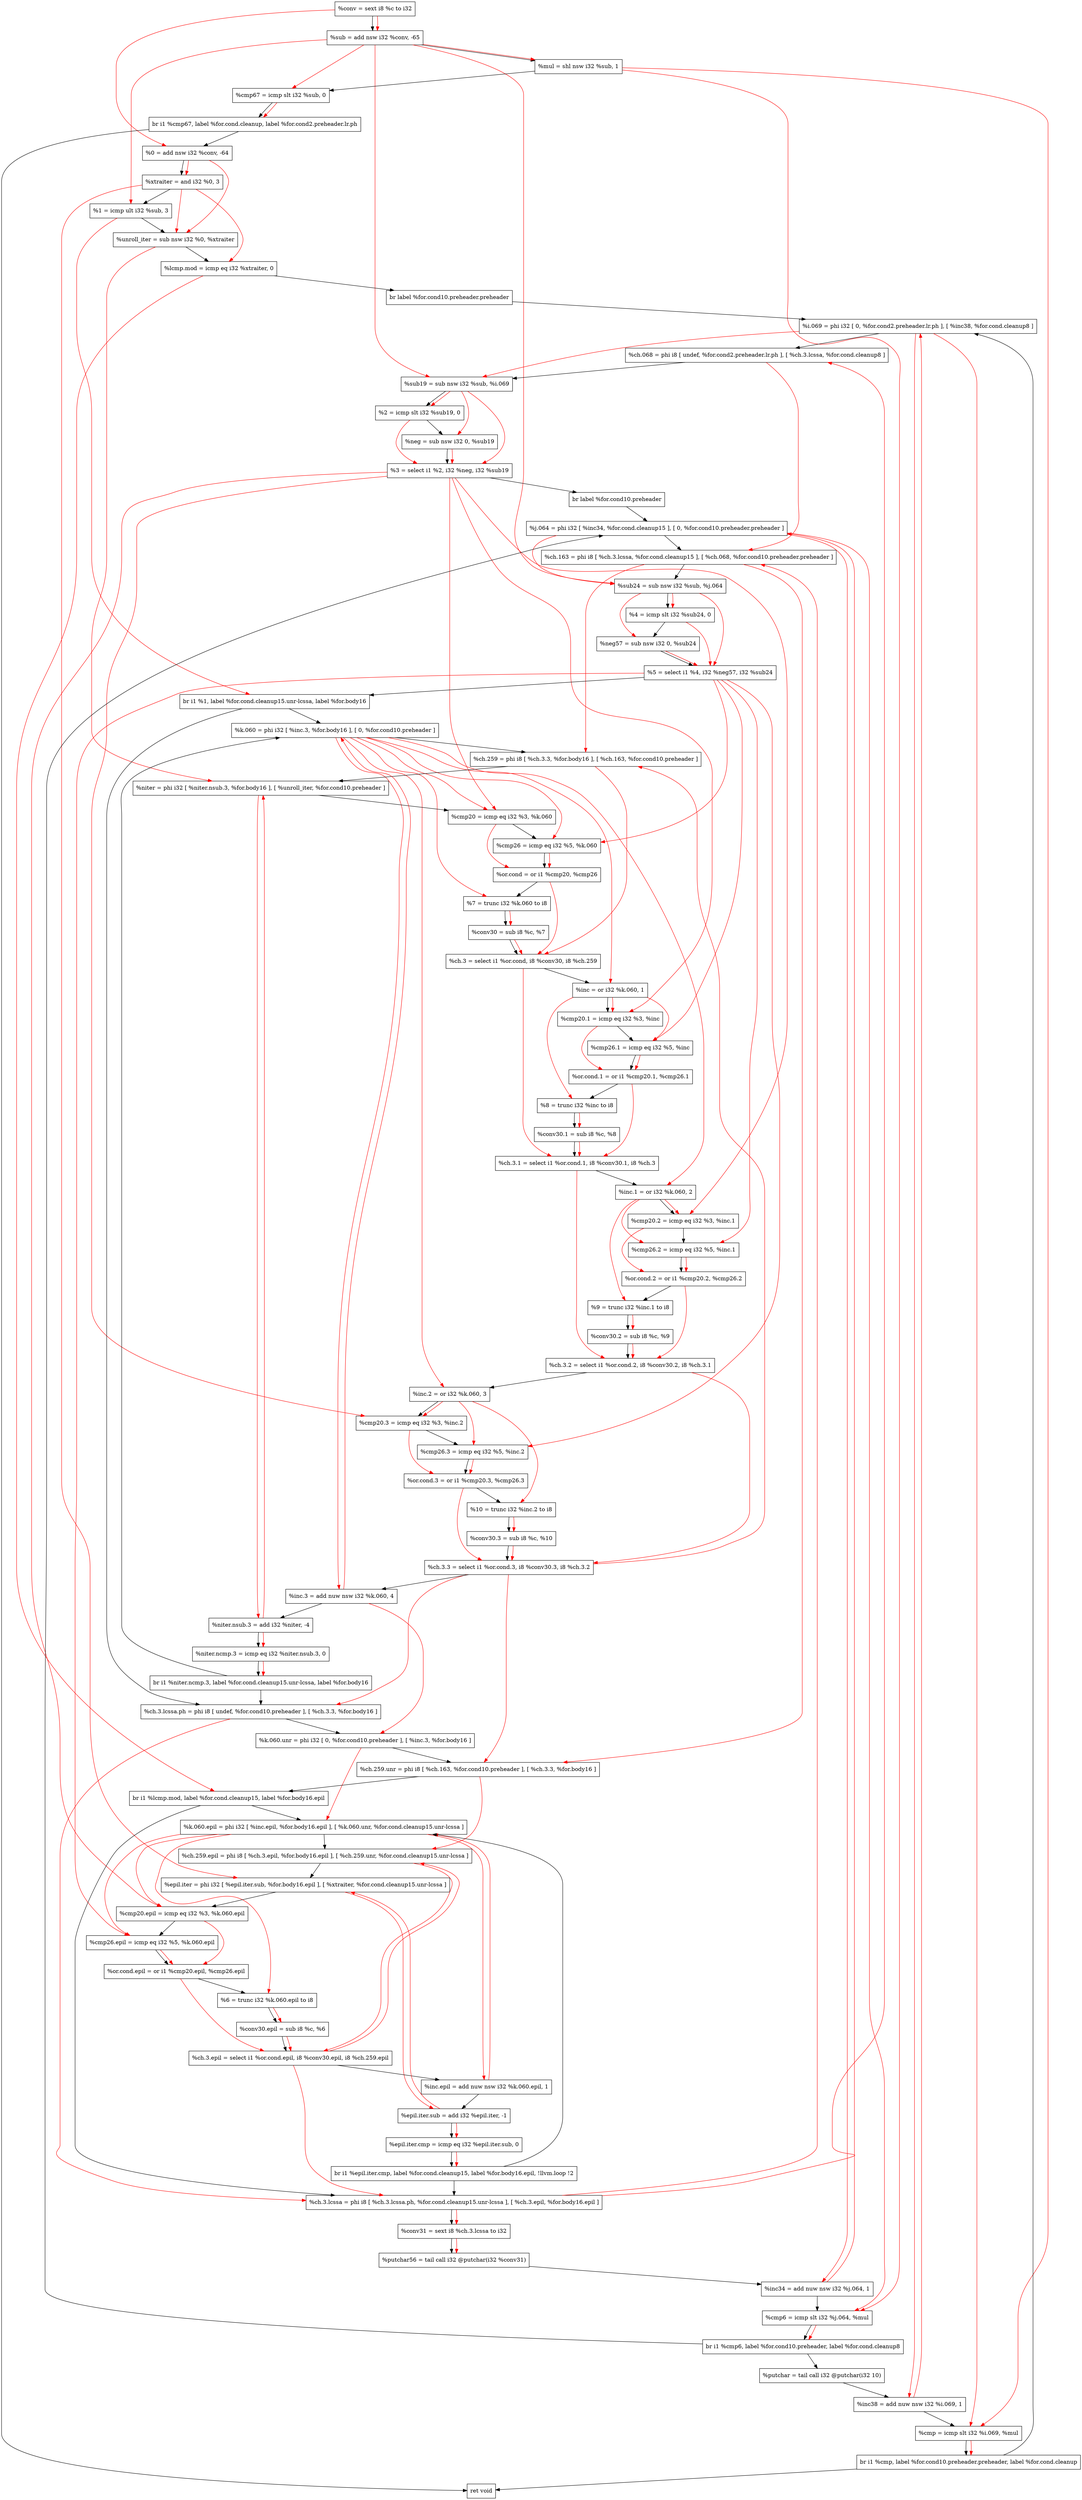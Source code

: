 digraph "CDFG for'func' function" {
	Node0x559401bb83c8[shape=record, label="  %conv = sext i8 %c to i32"];
	Node0x559401bb8a80[shape=record, label="  %sub = add nsw i32 %conv, -65"];
	Node0x559401bb8b40[shape=record, label="  %mul = shl nsw i32 %sub, 1"];
	Node0x559401bb8c00[shape=record, label="  %cmp67 = icmp slt i32 %sub, 0"];
	Node0x559401b41c98[shape=record, label="  br i1 %cmp67, label %for.cond.cleanup, label %for.cond2.preheader.lr.ph"];
	Node0x559401bb8f10[shape=record, label="  %0 = add nsw i32 %conv, -64"];
	Node0x559401bb8fa0[shape=record, label="  %xtraiter = and i32 %0, 3"];
	Node0x559401bb9040[shape=record, label="  %1 = icmp ult i32 %sub, 3"];
	Node0x559401bb90d0[shape=record, label="  %unroll_iter = sub nsw i32 %0, %xtraiter"];
	Node0x559401bb9170[shape=record, label="  %lcmp.mod = icmp eq i32 %xtraiter, 0"];
	Node0x559401bb92e8[shape=record, label="  br label %for.cond10.preheader.preheader"];
	Node0x559401bb95d8[shape=record, label="  %i.069 = phi i32 [ 0, %for.cond2.preheader.lr.ph ], [ %inc38, %for.cond.cleanup8 ]"];
	Node0x559401bb9bb8[shape=record, label="  %ch.068 = phi i8 [ undef, %for.cond2.preheader.lr.ph ], [ %ch.3.lcssa, %for.cond.cleanup8 ]"];
	Node0x559401bb9ca0[shape=record, label="  %sub19 = sub nsw i32 %sub, %i.069"];
	Node0x559401bb9d30[shape=record, label="  %2 = icmp slt i32 %sub19, 0"];
	Node0x559401bb9da0[shape=record, label="  %neg = sub nsw i32 0, %sub19"];
	Node0x559401b41db8[shape=record, label="  %3 = select i1 %2, i32 %neg, i32 %sub19"];
	Node0x559401bb9ef8[shape=record, label="  br label %for.cond10.preheader"];
	Node0x559401bb9f40[shape=record, label="  ret void"];
	Node0x559401bba068[shape=record, label="  %j.064 = phi i32 [ %inc34, %for.cond.cleanup15 ], [ 0, %for.cond10.preheader.preheader ]"];
	Node0x559401bba128[shape=record, label="  %ch.163 = phi i8 [ %ch.3.lcssa, %for.cond.cleanup15 ], [ %ch.068, %for.cond10.preheader.preheader ]"];
	Node0x559401bba210[shape=record, label="  %sub24 = sub nsw i32 %sub, %j.064"];
	Node0x559401bba2a0[shape=record, label="  %4 = icmp slt i32 %sub24, 0"];
	Node0x559401bba360[shape=record, label="  %neg57 = sub nsw i32 0, %sub24"];
	Node0x559401b4d228[shape=record, label="  %5 = select i1 %4, i32 %neg57, i32 %sub24"];
	Node0x559401b4d348[shape=record, label="  br i1 %1, label %for.cond.cleanup15.unr-lcssa, label %for.body16"];
	Node0x559401bba8e0[shape=record, label="  %putchar = tail call i32 @putchar(i32 10)"];
	Node0x559401bba9d0[shape=record, label="  %inc38 = add nuw nsw i32 %i.069, 1"];
	Node0x559401bbaa40[shape=record, label="  %cmp = icmp slt i32 %i.069, %mul"];
	Node0x559401b4d588[shape=record, label="  br i1 %cmp, label %for.cond10.preheader.preheader, label %for.cond.cleanup"];
	Node0x559401bbaaf8[shape=record, label="  %ch.3.lcssa.ph = phi i8 [ undef, %for.cond10.preheader ], [ %ch.3.3, %for.body16 ]"];
	Node0x559401bbabe8[shape=record, label="  %k.060.unr = phi i32 [ 0, %for.cond10.preheader ], [ %inc.3, %for.body16 ]"];
	Node0x559401bbace8[shape=record, label="  %ch.259.unr = phi i8 [ %ch.163, %for.cond10.preheader ], [ %ch.3.3, %for.body16 ]"];
	Node0x559401bbaea8[shape=record, label="  br i1 %lcmp.mod, label %for.cond.cleanup15, label %for.body16.epil"];
	Node0x559401bbaf58[shape=record, label="  %k.060.epil = phi i32 [ %inc.epil, %for.body16.epil ], [ %k.060.unr, %for.cond.cleanup15.unr-lcssa ]"];
	Node0x559401bbb0e8[shape=record, label="  %ch.259.epil = phi i8 [ %ch.3.epil, %for.body16.epil ], [ %ch.259.unr, %for.cond.cleanup15.unr-lcssa ]"];
	Node0x559401bbb278[shape=record, label="  %epil.iter = phi i32 [ %epil.iter.sub, %for.body16.epil ], [ %xtraiter, %for.cond.cleanup15.unr-lcssa ]"];
	Node0x559401bbb340[shape=record, label="  %cmp20.epil = icmp eq i32 %3, %k.060.epil"];
	Node0x559401bbb3b0[shape=record, label="  %cmp26.epil = icmp eq i32 %5, %k.060.epil"];
	Node0x559401bbb450[shape=record, label="  %or.cond.epil = or i1 %cmp20.epil, %cmp26.epil"];
	Node0x559401bbb4d8[shape=record, label="  %6 = trunc i32 %k.060.epil to i8"];
	Node0x559401bbb550[shape=record, label="  %conv30.epil = sub i8 %c, %6"];
	Node0x559401bbbe18[shape=record, label="  %ch.3.epil = select i1 %or.cond.epil, i8 %conv30.epil, i8 %ch.259.epil"];
	Node0x559401bbbe90[shape=record, label="  %inc.epil = add nuw nsw i32 %k.060.epil, 1"];
	Node0x559401bbbf00[shape=record, label="  %epil.iter.sub = add i32 %epil.iter, -1"];
	Node0x559401bbbf70[shape=record, label="  %epil.iter.cmp = icmp eq i32 %epil.iter.sub, 0"];
	Node0x559401bbc028[shape=record, label="  br i1 %epil.iter.cmp, label %for.cond.cleanup15, label %for.body16.epil, !llvm.loop !2"];
	Node0x559401bbcfe8[shape=record, label="  %ch.3.lcssa = phi i8 [ %ch.3.lcssa.ph, %for.cond.cleanup15.unr-lcssa ], [ %ch.3.epil, %for.body16.epil ]"];
	Node0x559401bb9b08[shape=record, label="  %conv31 = sext i8 %ch.3.lcssa to i32"];
	Node0x559401bbd0d0[shape=record, label="  %putchar56 = tail call i32 @putchar(i32 %conv31)"];
	Node0x559401bbd1a0[shape=record, label="  %inc34 = add nuw nsw i32 %j.064, 1"];
	Node0x559401bbd210[shape=record, label="  %cmp6 = icmp slt i32 %j.064, %mul"];
	Node0x559401bbd298[shape=record, label="  br i1 %cmp6, label %for.cond10.preheader, label %for.cond.cleanup8"];
	Node0x559401bbd2e8[shape=record, label="  %k.060 = phi i32 [ %inc.3, %for.body16 ], [ 0, %for.cond10.preheader ]"];
	Node0x559401bbd9c8[shape=record, label="  %ch.259 = phi i8 [ %ch.3.3, %for.body16 ], [ %ch.163, %for.cond10.preheader ]"];
	Node0x559401bbda88[shape=record, label="  %niter = phi i32 [ %niter.nsub.3, %for.body16 ], [ %unroll_iter, %for.cond10.preheader ]"];
	Node0x559401bbdb70[shape=record, label="  %cmp20 = icmp eq i32 %3, %k.060"];
	Node0x559401bbdc00[shape=record, label="  %cmp26 = icmp eq i32 %5, %k.060"];
	Node0x559401bbdc90[shape=record, label="  %or.cond = or i1 %cmp20, %cmp26"];
	Node0x559401bb9e78[shape=record, label="  %7 = trunc i32 %k.060 to i8"];
	Node0x559401bbdd20[shape=record, label="  %conv30 = sub i8 %c, %7"];
	Node0x559401bbddc8[shape=record, label="  %ch.3 = select i1 %or.cond, i8 %conv30, i8 %ch.259"];
	Node0x559401bbde60[shape=record, label="  %inc = or i32 %k.060, 1"];
	Node0x559401bbdef0[shape=record, label="  %cmp20.1 = icmp eq i32 %3, %inc"];
	Node0x559401bbdf80[shape=record, label="  %cmp26.1 = icmp eq i32 %5, %inc"];
	Node0x559401bbe010[shape=record, label="  %or.cond.1 = or i1 %cmp20.1, %cmp26.1"];
	Node0x559401bb8d28[shape=record, label="  %8 = trunc i32 %inc to i8"];
	Node0x559401bbe110[shape=record, label="  %conv30.1 = sub i8 %c, %8"];
	Node0x559401bbe198[shape=record, label="  %ch.3.1 = select i1 %or.cond.1, i8 %conv30.1, i8 %ch.3"];
	Node0x559401bbe260[shape=record, label="  %inc.1 = or i32 %k.060, 2"];
	Node0x559401bbe2f0[shape=record, label="  %cmp20.2 = icmp eq i32 %3, %inc.1"];
	Node0x559401bbe380[shape=record, label="  %cmp26.2 = icmp eq i32 %5, %inc.1"];
	Node0x559401bbe410[shape=record, label="  %or.cond.2 = or i1 %cmp20.2, %cmp26.2"];
	Node0x559401bbb1c8[shape=record, label="  %9 = trunc i32 %inc.1 to i8"];
	Node0x559401bbe4b0[shape=record, label="  %conv30.2 = sub i8 %c, %9"];
	Node0x559401bbe568[shape=record, label="  %ch.3.2 = select i1 %or.cond.2, i8 %conv30.2, i8 %ch.3.1"];
	Node0x559401bbe600[shape=record, label="  %inc.2 = or i32 %k.060, 3"];
	Node0x559401bbe690[shape=record, label="  %cmp20.3 = icmp eq i32 %3, %inc.2"];
	Node0x559401bbe720[shape=record, label="  %cmp26.3 = icmp eq i32 %5, %inc.2"];
	Node0x559401bbe7b0[shape=record, label="  %or.cond.3 = or i1 %cmp20.3, %cmp26.3"];
	Node0x559401bbae18[shape=record, label="  %10 = trunc i32 %inc.2 to i8"];
	Node0x559401bbe850[shape=record, label="  %conv30.3 = sub i8 %c, %10"];
	Node0x559401bbe908[shape=record, label="  %ch.3.3 = select i1 %or.cond.3, i8 %conv30.3, i8 %ch.3.2"];
	Node0x559401bbe980[shape=record, label="  %inc.3 = add nuw nsw i32 %k.060, 4"];
	Node0x559401bbe9f0[shape=record, label="  %niter.nsub.3 = add i32 %niter, -4"];
	Node0x559401bbea60[shape=record, label="  %niter.ncmp.3 = icmp eq i32 %niter.nsub.3, 0"];
	Node0x559401bbeb48[shape=record, label="  br i1 %niter.ncmp.3, label %for.cond.cleanup15.unr-lcssa, label %for.body16"];
	Node0x559401bb83c8 -> Node0x559401bb8a80
	Node0x559401bb8a80 -> Node0x559401bb8b40
	Node0x559401bb8b40 -> Node0x559401bb8c00
	Node0x559401bb8c00 -> Node0x559401b41c98
	Node0x559401b41c98 -> Node0x559401bb9f40
	Node0x559401b41c98 -> Node0x559401bb8f10
	Node0x559401bb8f10 -> Node0x559401bb8fa0
	Node0x559401bb8fa0 -> Node0x559401bb9040
	Node0x559401bb9040 -> Node0x559401bb90d0
	Node0x559401bb90d0 -> Node0x559401bb9170
	Node0x559401bb9170 -> Node0x559401bb92e8
	Node0x559401bb92e8 -> Node0x559401bb95d8
	Node0x559401bb95d8 -> Node0x559401bb9bb8
	Node0x559401bb9bb8 -> Node0x559401bb9ca0
	Node0x559401bb9ca0 -> Node0x559401bb9d30
	Node0x559401bb9d30 -> Node0x559401bb9da0
	Node0x559401bb9da0 -> Node0x559401b41db8
	Node0x559401b41db8 -> Node0x559401bb9ef8
	Node0x559401bb9ef8 -> Node0x559401bba068
	Node0x559401bba068 -> Node0x559401bba128
	Node0x559401bba128 -> Node0x559401bba210
	Node0x559401bba210 -> Node0x559401bba2a0
	Node0x559401bba2a0 -> Node0x559401bba360
	Node0x559401bba360 -> Node0x559401b4d228
	Node0x559401b4d228 -> Node0x559401b4d348
	Node0x559401b4d348 -> Node0x559401bbaaf8
	Node0x559401b4d348 -> Node0x559401bbd2e8
	Node0x559401bba8e0 -> Node0x559401bba9d0
	Node0x559401bba9d0 -> Node0x559401bbaa40
	Node0x559401bbaa40 -> Node0x559401b4d588
	Node0x559401b4d588 -> Node0x559401bb95d8
	Node0x559401b4d588 -> Node0x559401bb9f40
	Node0x559401bbaaf8 -> Node0x559401bbabe8
	Node0x559401bbabe8 -> Node0x559401bbace8
	Node0x559401bbace8 -> Node0x559401bbaea8
	Node0x559401bbaea8 -> Node0x559401bbcfe8
	Node0x559401bbaea8 -> Node0x559401bbaf58
	Node0x559401bbaf58 -> Node0x559401bbb0e8
	Node0x559401bbb0e8 -> Node0x559401bbb278
	Node0x559401bbb278 -> Node0x559401bbb340
	Node0x559401bbb340 -> Node0x559401bbb3b0
	Node0x559401bbb3b0 -> Node0x559401bbb450
	Node0x559401bbb450 -> Node0x559401bbb4d8
	Node0x559401bbb4d8 -> Node0x559401bbb550
	Node0x559401bbb550 -> Node0x559401bbbe18
	Node0x559401bbbe18 -> Node0x559401bbbe90
	Node0x559401bbbe90 -> Node0x559401bbbf00
	Node0x559401bbbf00 -> Node0x559401bbbf70
	Node0x559401bbbf70 -> Node0x559401bbc028
	Node0x559401bbc028 -> Node0x559401bbcfe8
	Node0x559401bbc028 -> Node0x559401bbaf58
	Node0x559401bbcfe8 -> Node0x559401bb9b08
	Node0x559401bb9b08 -> Node0x559401bbd0d0
	Node0x559401bbd0d0 -> Node0x559401bbd1a0
	Node0x559401bbd1a0 -> Node0x559401bbd210
	Node0x559401bbd210 -> Node0x559401bbd298
	Node0x559401bbd298 -> Node0x559401bba068
	Node0x559401bbd298 -> Node0x559401bba8e0
	Node0x559401bbd2e8 -> Node0x559401bbd9c8
	Node0x559401bbd9c8 -> Node0x559401bbda88
	Node0x559401bbda88 -> Node0x559401bbdb70
	Node0x559401bbdb70 -> Node0x559401bbdc00
	Node0x559401bbdc00 -> Node0x559401bbdc90
	Node0x559401bbdc90 -> Node0x559401bb9e78
	Node0x559401bb9e78 -> Node0x559401bbdd20
	Node0x559401bbdd20 -> Node0x559401bbddc8
	Node0x559401bbddc8 -> Node0x559401bbde60
	Node0x559401bbde60 -> Node0x559401bbdef0
	Node0x559401bbdef0 -> Node0x559401bbdf80
	Node0x559401bbdf80 -> Node0x559401bbe010
	Node0x559401bbe010 -> Node0x559401bb8d28
	Node0x559401bb8d28 -> Node0x559401bbe110
	Node0x559401bbe110 -> Node0x559401bbe198
	Node0x559401bbe198 -> Node0x559401bbe260
	Node0x559401bbe260 -> Node0x559401bbe2f0
	Node0x559401bbe2f0 -> Node0x559401bbe380
	Node0x559401bbe380 -> Node0x559401bbe410
	Node0x559401bbe410 -> Node0x559401bbb1c8
	Node0x559401bbb1c8 -> Node0x559401bbe4b0
	Node0x559401bbe4b0 -> Node0x559401bbe568
	Node0x559401bbe568 -> Node0x559401bbe600
	Node0x559401bbe600 -> Node0x559401bbe690
	Node0x559401bbe690 -> Node0x559401bbe720
	Node0x559401bbe720 -> Node0x559401bbe7b0
	Node0x559401bbe7b0 -> Node0x559401bbae18
	Node0x559401bbae18 -> Node0x559401bbe850
	Node0x559401bbe850 -> Node0x559401bbe908
	Node0x559401bbe908 -> Node0x559401bbe980
	Node0x559401bbe980 -> Node0x559401bbe9f0
	Node0x559401bbe9f0 -> Node0x559401bbea60
	Node0x559401bbea60 -> Node0x559401bbeb48
	Node0x559401bbeb48 -> Node0x559401bbaaf8
	Node0x559401bbeb48 -> Node0x559401bbd2e8
edge [color=red]
	Node0x559401bb83c8 -> Node0x559401bb8a80
	Node0x559401bb8a80 -> Node0x559401bb8b40
	Node0x559401bb8a80 -> Node0x559401bb8c00
	Node0x559401bb8c00 -> Node0x559401b41c98
	Node0x559401bb83c8 -> Node0x559401bb8f10
	Node0x559401bb8f10 -> Node0x559401bb8fa0
	Node0x559401bb8a80 -> Node0x559401bb9040
	Node0x559401bb8f10 -> Node0x559401bb90d0
	Node0x559401bb8fa0 -> Node0x559401bb90d0
	Node0x559401bb8fa0 -> Node0x559401bb9170
	Node0x559401bba9d0 -> Node0x559401bb95d8
	Node0x559401bbcfe8 -> Node0x559401bb9bb8
	Node0x559401bb8a80 -> Node0x559401bb9ca0
	Node0x559401bb95d8 -> Node0x559401bb9ca0
	Node0x559401bb9ca0 -> Node0x559401bb9d30
	Node0x559401bb9ca0 -> Node0x559401bb9da0
	Node0x559401bb9d30 -> Node0x559401b41db8
	Node0x559401bb9da0 -> Node0x559401b41db8
	Node0x559401bb9ca0 -> Node0x559401b41db8
	Node0x559401bbd1a0 -> Node0x559401bba068
	Node0x559401bbcfe8 -> Node0x559401bba128
	Node0x559401bb9bb8 -> Node0x559401bba128
	Node0x559401bb8a80 -> Node0x559401bba210
	Node0x559401bba068 -> Node0x559401bba210
	Node0x559401bba210 -> Node0x559401bba2a0
	Node0x559401bba210 -> Node0x559401bba360
	Node0x559401bba2a0 -> Node0x559401b4d228
	Node0x559401bba360 -> Node0x559401b4d228
	Node0x559401bba210 -> Node0x559401b4d228
	Node0x559401bb9040 -> Node0x559401b4d348
	Node0x559401bb95d8 -> Node0x559401bba9d0
	Node0x559401bb95d8 -> Node0x559401bbaa40
	Node0x559401bb8b40 -> Node0x559401bbaa40
	Node0x559401bbaa40 -> Node0x559401b4d588
	Node0x559401bbe908 -> Node0x559401bbaaf8
	Node0x559401bbe980 -> Node0x559401bbabe8
	Node0x559401bba128 -> Node0x559401bbace8
	Node0x559401bbe908 -> Node0x559401bbace8
	Node0x559401bb9170 -> Node0x559401bbaea8
	Node0x559401bbbe90 -> Node0x559401bbaf58
	Node0x559401bbabe8 -> Node0x559401bbaf58
	Node0x559401bbbe18 -> Node0x559401bbb0e8
	Node0x559401bbace8 -> Node0x559401bbb0e8
	Node0x559401bbbf00 -> Node0x559401bbb278
	Node0x559401bb8fa0 -> Node0x559401bbb278
	Node0x559401b41db8 -> Node0x559401bbb340
	Node0x559401bbaf58 -> Node0x559401bbb340
	Node0x559401b4d228 -> Node0x559401bbb3b0
	Node0x559401bbaf58 -> Node0x559401bbb3b0
	Node0x559401bbb340 -> Node0x559401bbb450
	Node0x559401bbb3b0 -> Node0x559401bbb450
	Node0x559401bbaf58 -> Node0x559401bbb4d8
	Node0x559401bbb4d8 -> Node0x559401bbb550
	Node0x559401bbb450 -> Node0x559401bbbe18
	Node0x559401bbb550 -> Node0x559401bbbe18
	Node0x559401bbb0e8 -> Node0x559401bbbe18
	Node0x559401bbaf58 -> Node0x559401bbbe90
	Node0x559401bbb278 -> Node0x559401bbbf00
	Node0x559401bbbf00 -> Node0x559401bbbf70
	Node0x559401bbbf70 -> Node0x559401bbc028
	Node0x559401bbaaf8 -> Node0x559401bbcfe8
	Node0x559401bbbe18 -> Node0x559401bbcfe8
	Node0x559401bbcfe8 -> Node0x559401bb9b08
	Node0x559401bb9b08 -> Node0x559401bbd0d0
	Node0x559401bba068 -> Node0x559401bbd1a0
	Node0x559401bba068 -> Node0x559401bbd210
	Node0x559401bb8b40 -> Node0x559401bbd210
	Node0x559401bbd210 -> Node0x559401bbd298
	Node0x559401bbe980 -> Node0x559401bbd2e8
	Node0x559401bbe908 -> Node0x559401bbd9c8
	Node0x559401bba128 -> Node0x559401bbd9c8
	Node0x559401bbe9f0 -> Node0x559401bbda88
	Node0x559401bb90d0 -> Node0x559401bbda88
	Node0x559401b41db8 -> Node0x559401bbdb70
	Node0x559401bbd2e8 -> Node0x559401bbdb70
	Node0x559401b4d228 -> Node0x559401bbdc00
	Node0x559401bbd2e8 -> Node0x559401bbdc00
	Node0x559401bbdb70 -> Node0x559401bbdc90
	Node0x559401bbdc00 -> Node0x559401bbdc90
	Node0x559401bbd2e8 -> Node0x559401bb9e78
	Node0x559401bb9e78 -> Node0x559401bbdd20
	Node0x559401bbdc90 -> Node0x559401bbddc8
	Node0x559401bbdd20 -> Node0x559401bbddc8
	Node0x559401bbd9c8 -> Node0x559401bbddc8
	Node0x559401bbd2e8 -> Node0x559401bbde60
	Node0x559401b41db8 -> Node0x559401bbdef0
	Node0x559401bbde60 -> Node0x559401bbdef0
	Node0x559401b4d228 -> Node0x559401bbdf80
	Node0x559401bbde60 -> Node0x559401bbdf80
	Node0x559401bbdef0 -> Node0x559401bbe010
	Node0x559401bbdf80 -> Node0x559401bbe010
	Node0x559401bbde60 -> Node0x559401bb8d28
	Node0x559401bb8d28 -> Node0x559401bbe110
	Node0x559401bbe010 -> Node0x559401bbe198
	Node0x559401bbe110 -> Node0x559401bbe198
	Node0x559401bbddc8 -> Node0x559401bbe198
	Node0x559401bbd2e8 -> Node0x559401bbe260
	Node0x559401b41db8 -> Node0x559401bbe2f0
	Node0x559401bbe260 -> Node0x559401bbe2f0
	Node0x559401b4d228 -> Node0x559401bbe380
	Node0x559401bbe260 -> Node0x559401bbe380
	Node0x559401bbe2f0 -> Node0x559401bbe410
	Node0x559401bbe380 -> Node0x559401bbe410
	Node0x559401bbe260 -> Node0x559401bbb1c8
	Node0x559401bbb1c8 -> Node0x559401bbe4b0
	Node0x559401bbe410 -> Node0x559401bbe568
	Node0x559401bbe4b0 -> Node0x559401bbe568
	Node0x559401bbe198 -> Node0x559401bbe568
	Node0x559401bbd2e8 -> Node0x559401bbe600
	Node0x559401b41db8 -> Node0x559401bbe690
	Node0x559401bbe600 -> Node0x559401bbe690
	Node0x559401b4d228 -> Node0x559401bbe720
	Node0x559401bbe600 -> Node0x559401bbe720
	Node0x559401bbe690 -> Node0x559401bbe7b0
	Node0x559401bbe720 -> Node0x559401bbe7b0
	Node0x559401bbe600 -> Node0x559401bbae18
	Node0x559401bbae18 -> Node0x559401bbe850
	Node0x559401bbe7b0 -> Node0x559401bbe908
	Node0x559401bbe850 -> Node0x559401bbe908
	Node0x559401bbe568 -> Node0x559401bbe908
	Node0x559401bbd2e8 -> Node0x559401bbe980
	Node0x559401bbda88 -> Node0x559401bbe9f0
	Node0x559401bbe9f0 -> Node0x559401bbea60
	Node0x559401bbea60 -> Node0x559401bbeb48
}
